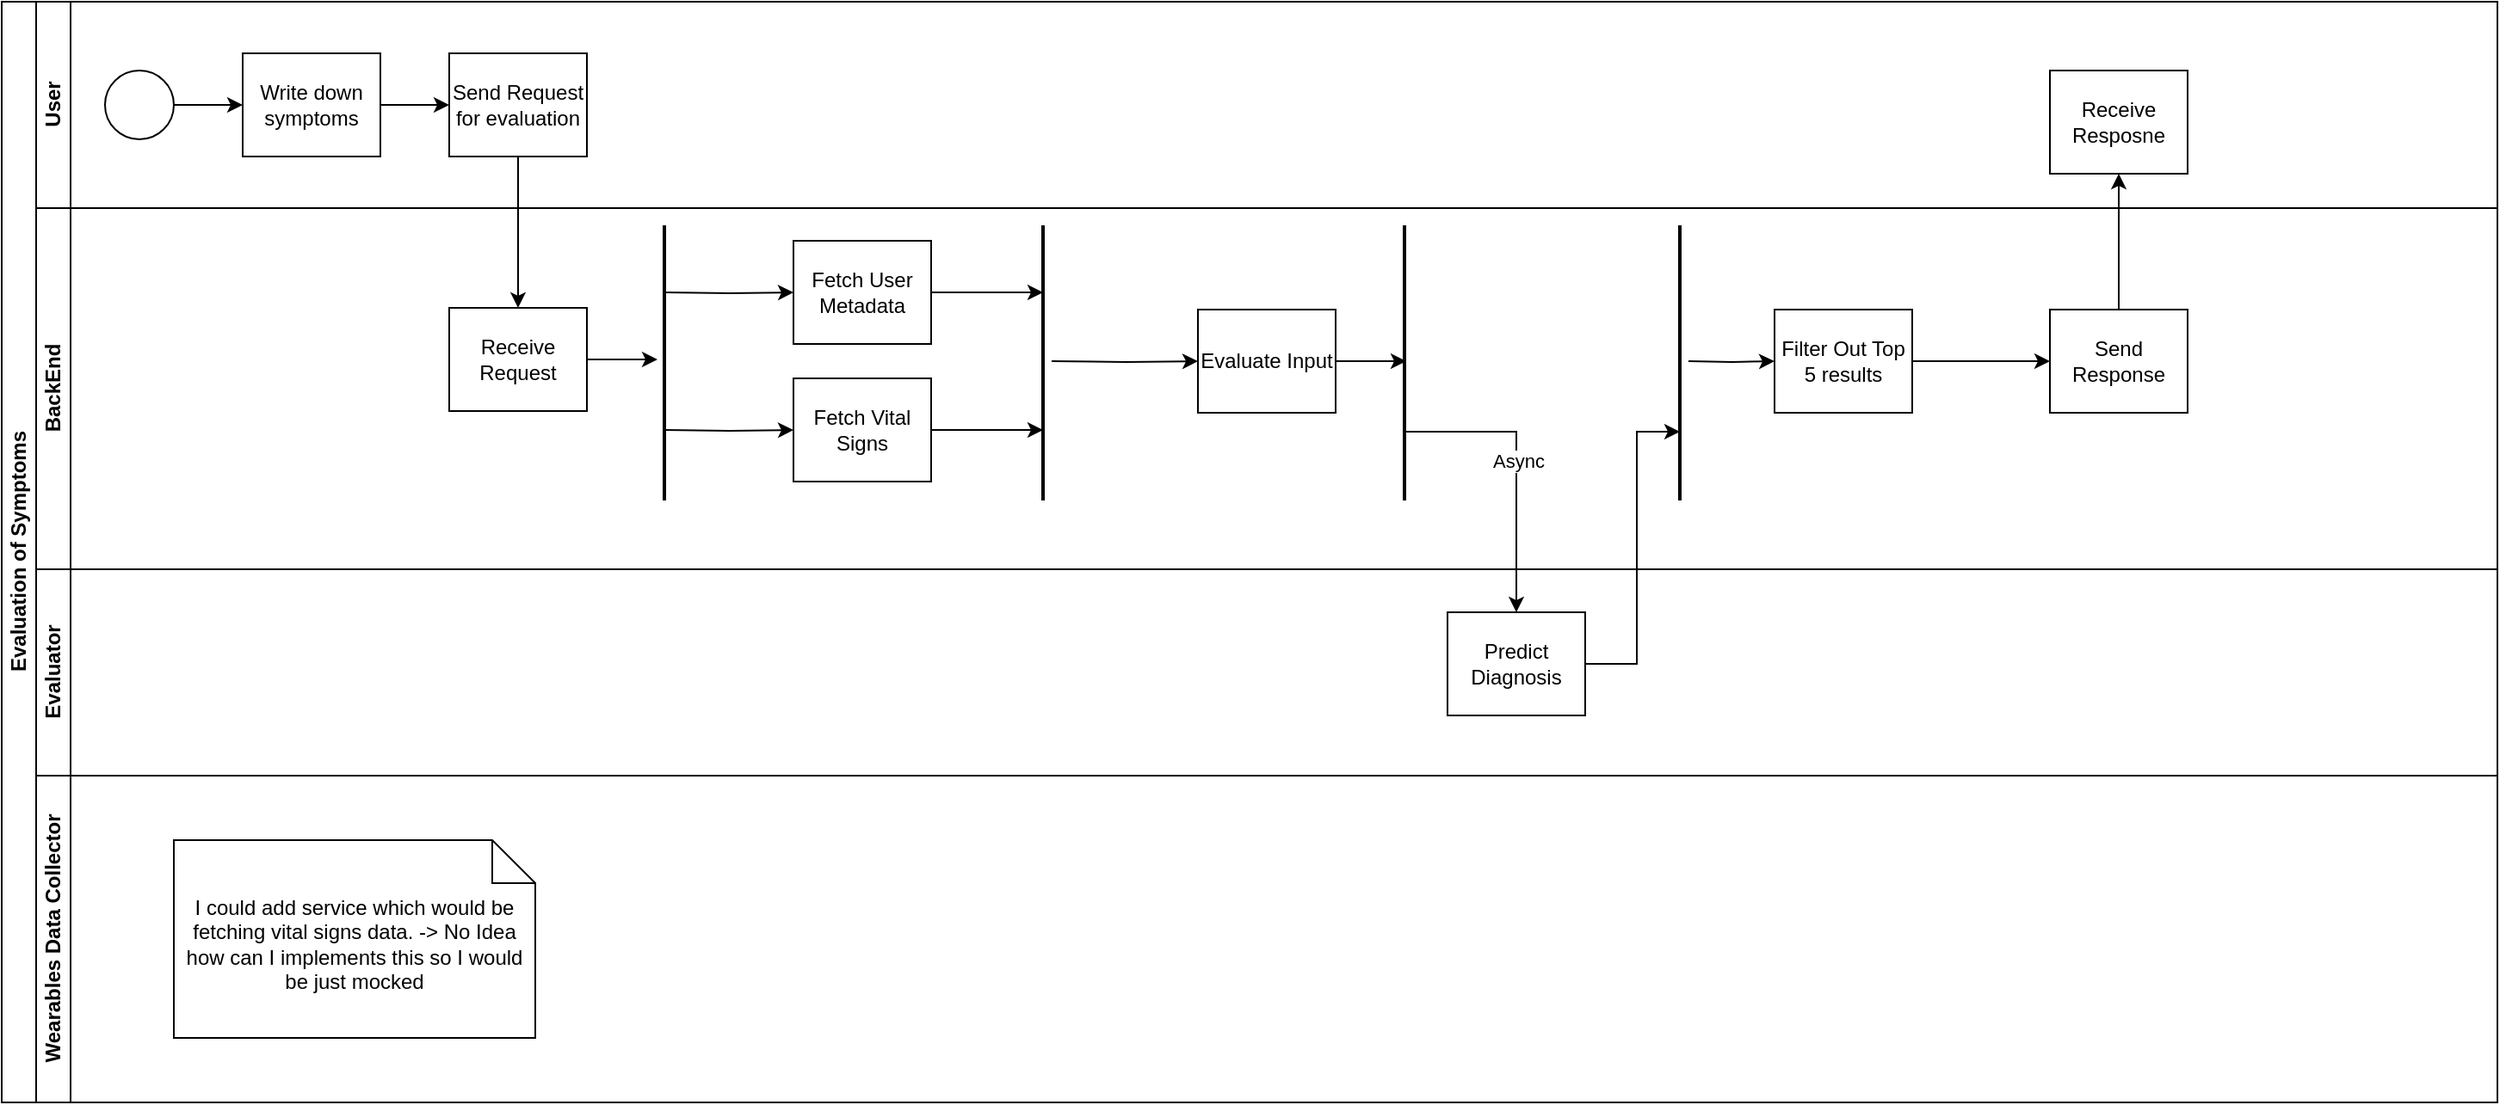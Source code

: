 <mxfile version="24.7.17">
  <diagram id="prtHgNgQTEPvFCAcTncT" name="Page-1">
    <mxGraphModel dx="1061" dy="827" grid="1" gridSize="10" guides="1" tooltips="1" connect="1" arrows="1" fold="1" page="1" pageScale="1" pageWidth="1869" pageHeight="827" math="0" shadow="0">
      <root>
        <mxCell id="0" />
        <mxCell id="1" parent="0" />
        <mxCell id="dNxyNK7c78bLwvsdeMH5-19" value="Evaluation of Symptoms" style="swimlane;html=1;childLayout=stackLayout;resizeParent=1;resizeParentMax=0;horizontal=0;startSize=20;horizontalStack=0;flipV=1;flipH=0;direction=east;" parent="1" vertex="1">
          <mxGeometry x="120" y="120" width="1450" height="640" as="geometry">
            <mxRectangle x="120" y="120" width="40" height="50" as="alternateBounds" />
          </mxGeometry>
        </mxCell>
        <mxCell id="dNxyNK7c78bLwvsdeMH5-20" value="User" style="swimlane;html=1;startSize=20;horizontal=0;" parent="dNxyNK7c78bLwvsdeMH5-19" vertex="1">
          <mxGeometry x="20" width="1430" height="120" as="geometry" />
        </mxCell>
        <mxCell id="dNxyNK7c78bLwvsdeMH5-25" value="" style="edgeStyle=orthogonalEdgeStyle;rounded=0;orthogonalLoop=1;jettySize=auto;html=1;entryX=0;entryY=0.5;entryDx=0;entryDy=0;exitX=1;exitY=0.5;exitDx=0;exitDy=0;" parent="dNxyNK7c78bLwvsdeMH5-20" source="dNxyNK7c78bLwvsdeMH5-23" target="dNxyNK7c78bLwvsdeMH5-24" edge="1">
          <mxGeometry relative="1" as="geometry" />
        </mxCell>
        <mxCell id="dNxyNK7c78bLwvsdeMH5-23" value="" style="ellipse;whiteSpace=wrap;html=1;" parent="dNxyNK7c78bLwvsdeMH5-20" vertex="1">
          <mxGeometry x="40" y="40" width="40" height="40" as="geometry" />
        </mxCell>
        <mxCell id="kQgaFAbFjQevKC3aVoKP-6" style="edgeStyle=orthogonalEdgeStyle;rounded=0;orthogonalLoop=1;jettySize=auto;html=1;entryX=0;entryY=0.5;entryDx=0;entryDy=0;exitX=1;exitY=0.5;exitDx=0;exitDy=0;" parent="dNxyNK7c78bLwvsdeMH5-20" source="dNxyNK7c78bLwvsdeMH5-24" target="dNxyNK7c78bLwvsdeMH5-30" edge="1">
          <mxGeometry relative="1" as="geometry" />
        </mxCell>
        <mxCell id="dNxyNK7c78bLwvsdeMH5-24" value="Write down symptoms" style="rounded=0;whiteSpace=wrap;html=1;fontFamily=Helvetica;fontSize=12;fontColor=#000000;align=center;" parent="dNxyNK7c78bLwvsdeMH5-20" vertex="1">
          <mxGeometry x="120" y="30" width="80" height="60" as="geometry" />
        </mxCell>
        <mxCell id="dNxyNK7c78bLwvsdeMH5-30" value="Send Request for evaluation" style="rounded=0;whiteSpace=wrap;html=1;fontFamily=Helvetica;fontSize=12;fontColor=#000000;align=center;" parent="dNxyNK7c78bLwvsdeMH5-20" vertex="1">
          <mxGeometry x="240" y="30" width="80" height="60" as="geometry" />
        </mxCell>
        <mxCell id="dNxyNK7c78bLwvsdeMH5-21" value="BackEnd" style="swimlane;html=1;startSize=20;horizontal=0;" parent="dNxyNK7c78bLwvsdeMH5-19" vertex="1">
          <mxGeometry x="20" y="120" width="1430" height="210" as="geometry" />
        </mxCell>
        <mxCell id="dNxyNK7c78bLwvsdeMH5-26" value="Receive Request" style="rounded=0;whiteSpace=wrap;html=1;fontFamily=Helvetica;fontSize=12;fontColor=#000000;align=center;" parent="dNxyNK7c78bLwvsdeMH5-21" vertex="1">
          <mxGeometry x="240" y="58" width="80" height="60" as="geometry" />
        </mxCell>
        <mxCell id="kQgaFAbFjQevKC3aVoKP-9" value="Fetch User Metadata" style="rounded=0;whiteSpace=wrap;html=1;fontFamily=Helvetica;fontSize=12;fontColor=#000000;align=center;fillColor=default;" parent="dNxyNK7c78bLwvsdeMH5-21" vertex="1">
          <mxGeometry x="440" y="19" width="80" height="60" as="geometry" />
        </mxCell>
        <mxCell id="kQgaFAbFjQevKC3aVoKP-11" value="Fetch Vital Signs" style="rounded=0;whiteSpace=wrap;html=1;fontFamily=Helvetica;fontSize=12;fontColor=#000000;align=center;" parent="dNxyNK7c78bLwvsdeMH5-21" vertex="1">
          <mxGeometry x="440" y="99" width="80" height="60" as="geometry" />
        </mxCell>
        <mxCell id="kQgaFAbFjQevKC3aVoKP-19" style="edgeStyle=orthogonalEdgeStyle;rounded=0;orthogonalLoop=1;jettySize=auto;html=1;entryX=0;entryY=0.5;entryDx=0;entryDy=0;exitX=0.25;exitY=0.5;exitDx=0;exitDy=0;exitPerimeter=0;" parent="dNxyNK7c78bLwvsdeMH5-21" target="kQgaFAbFjQevKC3aVoKP-9" edge="1">
          <mxGeometry relative="1" as="geometry">
            <mxPoint x="365" y="49" as="sourcePoint" />
          </mxGeometry>
        </mxCell>
        <mxCell id="kQgaFAbFjQevKC3aVoKP-20" style="edgeStyle=orthogonalEdgeStyle;rounded=0;orthogonalLoop=1;jettySize=auto;html=1;entryX=0;entryY=0.5;entryDx=0;entryDy=0;exitX=0.75;exitY=0.5;exitDx=0;exitDy=0;exitPerimeter=0;" parent="dNxyNK7c78bLwvsdeMH5-21" target="kQgaFAbFjQevKC3aVoKP-11" edge="1">
          <mxGeometry relative="1" as="geometry">
            <mxPoint x="365" y="129" as="sourcePoint" />
          </mxGeometry>
        </mxCell>
        <mxCell id="kQgaFAbFjQevKC3aVoKP-16" value="" style="line;strokeWidth=2;direction=south;html=1;" parent="dNxyNK7c78bLwvsdeMH5-21" vertex="1">
          <mxGeometry x="360" y="10" width="10" height="160" as="geometry" />
        </mxCell>
        <mxCell id="kQgaFAbFjQevKC3aVoKP-18" style="edgeStyle=orthogonalEdgeStyle;rounded=0;orthogonalLoop=1;jettySize=auto;html=1;entryX=0.494;entryY=0.9;entryDx=0;entryDy=0;entryPerimeter=0;" parent="dNxyNK7c78bLwvsdeMH5-21" source="dNxyNK7c78bLwvsdeMH5-26" edge="1">
          <mxGeometry relative="1" as="geometry">
            <mxPoint x="361" y="88.04" as="targetPoint" />
          </mxGeometry>
        </mxCell>
        <mxCell id="kQgaFAbFjQevKC3aVoKP-25" style="edgeStyle=orthogonalEdgeStyle;rounded=0;orthogonalLoop=1;jettySize=auto;html=1;entryX=0;entryY=0.5;entryDx=0;entryDy=0;" parent="dNxyNK7c78bLwvsdeMH5-21" target="kQgaFAbFjQevKC3aVoKP-26" edge="1">
          <mxGeometry relative="1" as="geometry">
            <mxPoint x="660" y="89" as="targetPoint" />
            <mxPoint x="590" y="89" as="sourcePoint" />
          </mxGeometry>
        </mxCell>
        <mxCell id="kQgaFAbFjQevKC3aVoKP-21" value="" style="line;strokeWidth=2;direction=south;html=1;" parent="dNxyNK7c78bLwvsdeMH5-21" vertex="1">
          <mxGeometry x="580" y="10" width="10" height="160" as="geometry" />
        </mxCell>
        <mxCell id="kQgaFAbFjQevKC3aVoKP-23" style="edgeStyle=orthogonalEdgeStyle;rounded=0;orthogonalLoop=1;jettySize=auto;html=1;entryX=0.25;entryY=0.5;entryDx=0;entryDy=0;entryPerimeter=0;exitX=1;exitY=0.5;exitDx=0;exitDy=0;" parent="dNxyNK7c78bLwvsdeMH5-21" source="kQgaFAbFjQevKC3aVoKP-9" edge="1">
          <mxGeometry relative="1" as="geometry">
            <mxPoint x="585" y="49" as="targetPoint" />
          </mxGeometry>
        </mxCell>
        <mxCell id="kQgaFAbFjQevKC3aVoKP-24" style="edgeStyle=orthogonalEdgeStyle;rounded=0;orthogonalLoop=1;jettySize=auto;html=1;entryX=0.75;entryY=0.5;entryDx=0;entryDy=0;entryPerimeter=0;exitX=1;exitY=0.5;exitDx=0;exitDy=0;" parent="dNxyNK7c78bLwvsdeMH5-21" source="kQgaFAbFjQevKC3aVoKP-11" edge="1">
          <mxGeometry relative="1" as="geometry">
            <mxPoint x="585" y="129" as="targetPoint" />
          </mxGeometry>
        </mxCell>
        <mxCell id="kQgaFAbFjQevKC3aVoKP-26" value="Evaluate Input" style="rounded=0;whiteSpace=wrap;html=1;fontFamily=Helvetica;fontSize=12;fontColor=#000000;align=center;" parent="dNxyNK7c78bLwvsdeMH5-21" vertex="1">
          <mxGeometry x="675" y="59" width="80" height="60" as="geometry" />
        </mxCell>
        <mxCell id="kQgaFAbFjQevKC3aVoKP-30" value="" style="line;strokeWidth=2;direction=south;html=1;" parent="dNxyNK7c78bLwvsdeMH5-21" vertex="1">
          <mxGeometry x="790" y="10" width="10" height="160" as="geometry" />
        </mxCell>
        <mxCell id="kQgaFAbFjQevKC3aVoKP-31" style="edgeStyle=orthogonalEdgeStyle;rounded=0;orthogonalLoop=1;jettySize=auto;html=1;entryX=0.5;entryY=0.4;entryDx=0;entryDy=0;entryPerimeter=0;" parent="dNxyNK7c78bLwvsdeMH5-21" source="kQgaFAbFjQevKC3aVoKP-26" edge="1">
          <mxGeometry relative="1" as="geometry">
            <mxPoint x="796" y="89" as="targetPoint" />
          </mxGeometry>
        </mxCell>
        <mxCell id="kQgaFAbFjQevKC3aVoKP-36" style="edgeStyle=orthogonalEdgeStyle;rounded=0;orthogonalLoop=1;jettySize=auto;html=1;entryX=0;entryY=0.5;entryDx=0;entryDy=0;" parent="dNxyNK7c78bLwvsdeMH5-21" target="kQgaFAbFjQevKC3aVoKP-35" edge="1">
          <mxGeometry relative="1" as="geometry">
            <mxPoint x="960" y="89" as="sourcePoint" />
          </mxGeometry>
        </mxCell>
        <mxCell id="kQgaFAbFjQevKC3aVoKP-33" value="" style="line;strokeWidth=2;direction=south;html=1;" parent="dNxyNK7c78bLwvsdeMH5-21" vertex="1">
          <mxGeometry x="950" y="10" width="10" height="160" as="geometry" />
        </mxCell>
        <mxCell id="kQgaFAbFjQevKC3aVoKP-38" value="" style="edgeStyle=orthogonalEdgeStyle;rounded=0;orthogonalLoop=1;jettySize=auto;html=1;" parent="dNxyNK7c78bLwvsdeMH5-21" source="kQgaFAbFjQevKC3aVoKP-35" target="kQgaFAbFjQevKC3aVoKP-37" edge="1">
          <mxGeometry relative="1" as="geometry" />
        </mxCell>
        <mxCell id="kQgaFAbFjQevKC3aVoKP-35" value="Filter Out Top 5 results" style="rounded=0;whiteSpace=wrap;html=1;fontFamily=Helvetica;fontSize=12;fontColor=#000000;align=center;" parent="dNxyNK7c78bLwvsdeMH5-21" vertex="1">
          <mxGeometry x="1010" y="59" width="80" height="60" as="geometry" />
        </mxCell>
        <mxCell id="kQgaFAbFjQevKC3aVoKP-40" value="" style="edgeStyle=orthogonalEdgeStyle;rounded=0;orthogonalLoop=1;jettySize=auto;html=1;" parent="dNxyNK7c78bLwvsdeMH5-21" source="kQgaFAbFjQevKC3aVoKP-37" target="kQgaFAbFjQevKC3aVoKP-39" edge="1">
          <mxGeometry relative="1" as="geometry" />
        </mxCell>
        <mxCell id="kQgaFAbFjQevKC3aVoKP-37" value="Send Response" style="rounded=0;whiteSpace=wrap;html=1;fontFamily=Helvetica;fontSize=12;fontColor=#000000;align=center;" parent="dNxyNK7c78bLwvsdeMH5-21" vertex="1">
          <mxGeometry x="1170" y="59" width="80" height="60" as="geometry" />
        </mxCell>
        <mxCell id="kQgaFAbFjQevKC3aVoKP-39" value="Receive Resposne" style="rounded=0;whiteSpace=wrap;html=1;fontFamily=Helvetica;fontSize=12;fontColor=#000000;align=center;" parent="dNxyNK7c78bLwvsdeMH5-21" vertex="1">
          <mxGeometry x="1170" y="-80" width="80" height="60" as="geometry" />
        </mxCell>
        <mxCell id="dNxyNK7c78bLwvsdeMH5-22" value="Evaluator" style="swimlane;html=1;startSize=20;horizontal=0;" parent="dNxyNK7c78bLwvsdeMH5-19" vertex="1">
          <mxGeometry x="20" y="330" width="1430" height="120" as="geometry" />
        </mxCell>
        <mxCell id="kQgaFAbFjQevKC3aVoKP-27" value="Predict Diagnosis" style="rounded=0;whiteSpace=wrap;html=1;fontFamily=Helvetica;fontSize=12;fontColor=#000000;align=center;" parent="dNxyNK7c78bLwvsdeMH5-22" vertex="1">
          <mxGeometry x="820" y="25" width="80" height="60" as="geometry" />
        </mxCell>
        <mxCell id="kQgaFAbFjQevKC3aVoKP-41" value="Wearables Data Collector" style="swimlane;html=1;startSize=20;horizontal=0;" parent="dNxyNK7c78bLwvsdeMH5-19" vertex="1">
          <mxGeometry x="20" y="450" width="1430" height="190" as="geometry" />
        </mxCell>
        <mxCell id="kQgaFAbFjQevKC3aVoKP-42" value="I could add service which would be fetching vital signs data. -&amp;gt; No Idea how can I implements this so I would be just mocked" style="shape=note2;boundedLbl=1;whiteSpace=wrap;html=1;size=25;verticalAlign=top;align=center;" parent="kQgaFAbFjQevKC3aVoKP-41" vertex="1">
          <mxGeometry x="80" y="37.5" width="210" height="115" as="geometry" />
        </mxCell>
        <mxCell id="kQgaFAbFjQevKC3aVoKP-7" style="edgeStyle=orthogonalEdgeStyle;rounded=0;orthogonalLoop=1;jettySize=auto;html=1;entryX=0.5;entryY=0;entryDx=0;entryDy=0;exitX=0.5;exitY=1;exitDx=0;exitDy=0;" parent="dNxyNK7c78bLwvsdeMH5-19" source="dNxyNK7c78bLwvsdeMH5-30" target="dNxyNK7c78bLwvsdeMH5-26" edge="1">
          <mxGeometry relative="1" as="geometry" />
        </mxCell>
        <mxCell id="kQgaFAbFjQevKC3aVoKP-28" value="" style="edgeStyle=orthogonalEdgeStyle;rounded=0;orthogonalLoop=1;jettySize=auto;html=1;exitX=0.75;exitY=0.5;exitDx=0;exitDy=0;exitPerimeter=0;entryX=0.5;entryY=0;entryDx=0;entryDy=0;" parent="dNxyNK7c78bLwvsdeMH5-19" source="kQgaFAbFjQevKC3aVoKP-30" target="kQgaFAbFjQevKC3aVoKP-27" edge="1">
          <mxGeometry relative="1" as="geometry" />
        </mxCell>
        <mxCell id="kQgaFAbFjQevKC3aVoKP-32" value="Async" style="edgeLabel;html=1;align=center;verticalAlign=middle;resizable=0;points=[];" parent="kQgaFAbFjQevKC3aVoKP-28" vertex="1" connectable="0">
          <mxGeometry x="-0.024" y="1" relative="1" as="geometry">
            <mxPoint y="-1" as="offset" />
          </mxGeometry>
        </mxCell>
        <mxCell id="kQgaFAbFjQevKC3aVoKP-34" style="edgeStyle=orthogonalEdgeStyle;rounded=0;orthogonalLoop=1;jettySize=auto;html=1;entryX=0.75;entryY=0.5;entryDx=0;entryDy=0;entryPerimeter=0;exitX=1;exitY=0.5;exitDx=0;exitDy=0;" parent="dNxyNK7c78bLwvsdeMH5-19" source="kQgaFAbFjQevKC3aVoKP-27" target="kQgaFAbFjQevKC3aVoKP-33" edge="1">
          <mxGeometry relative="1" as="geometry">
            <Array as="points">
              <mxPoint x="950" y="385" />
              <mxPoint x="950" y="250" />
            </Array>
          </mxGeometry>
        </mxCell>
      </root>
    </mxGraphModel>
  </diagram>
</mxfile>
